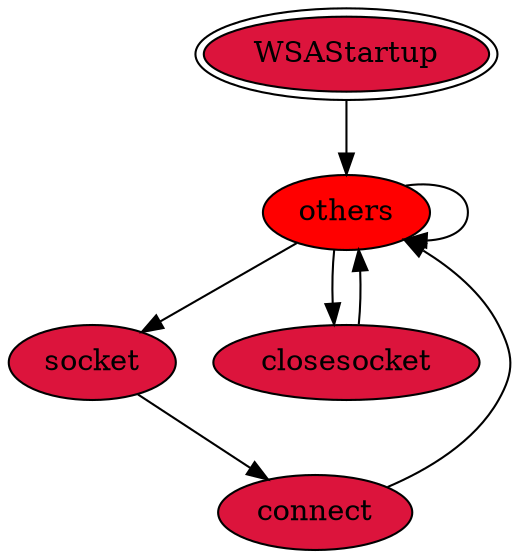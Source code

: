 digraph "./REPORTS/6758/API_PER_CATEGORY/socket_recv.exe_1684_Windows Sockets (Winsock)_API_per_Category_Transition_Matrix" {
	WSAStartup [label=WSAStartup fillcolor=crimson peripheries=2 style=filled]
	others [label=others fillcolor=red style=filled]
	WSAStartup -> others [label=""]
	others -> others [label=""]
	socket [label=socket fillcolor=crimson style=filled]
	others -> socket [label=""]
	closesocket [label=closesocket fillcolor=crimson style=filled]
	others -> closesocket [label=""]
	connect [label=connect fillcolor=crimson style=filled]
	socket -> connect [label=""]
	connect -> others [label=""]
	closesocket -> others [label=""]
}
